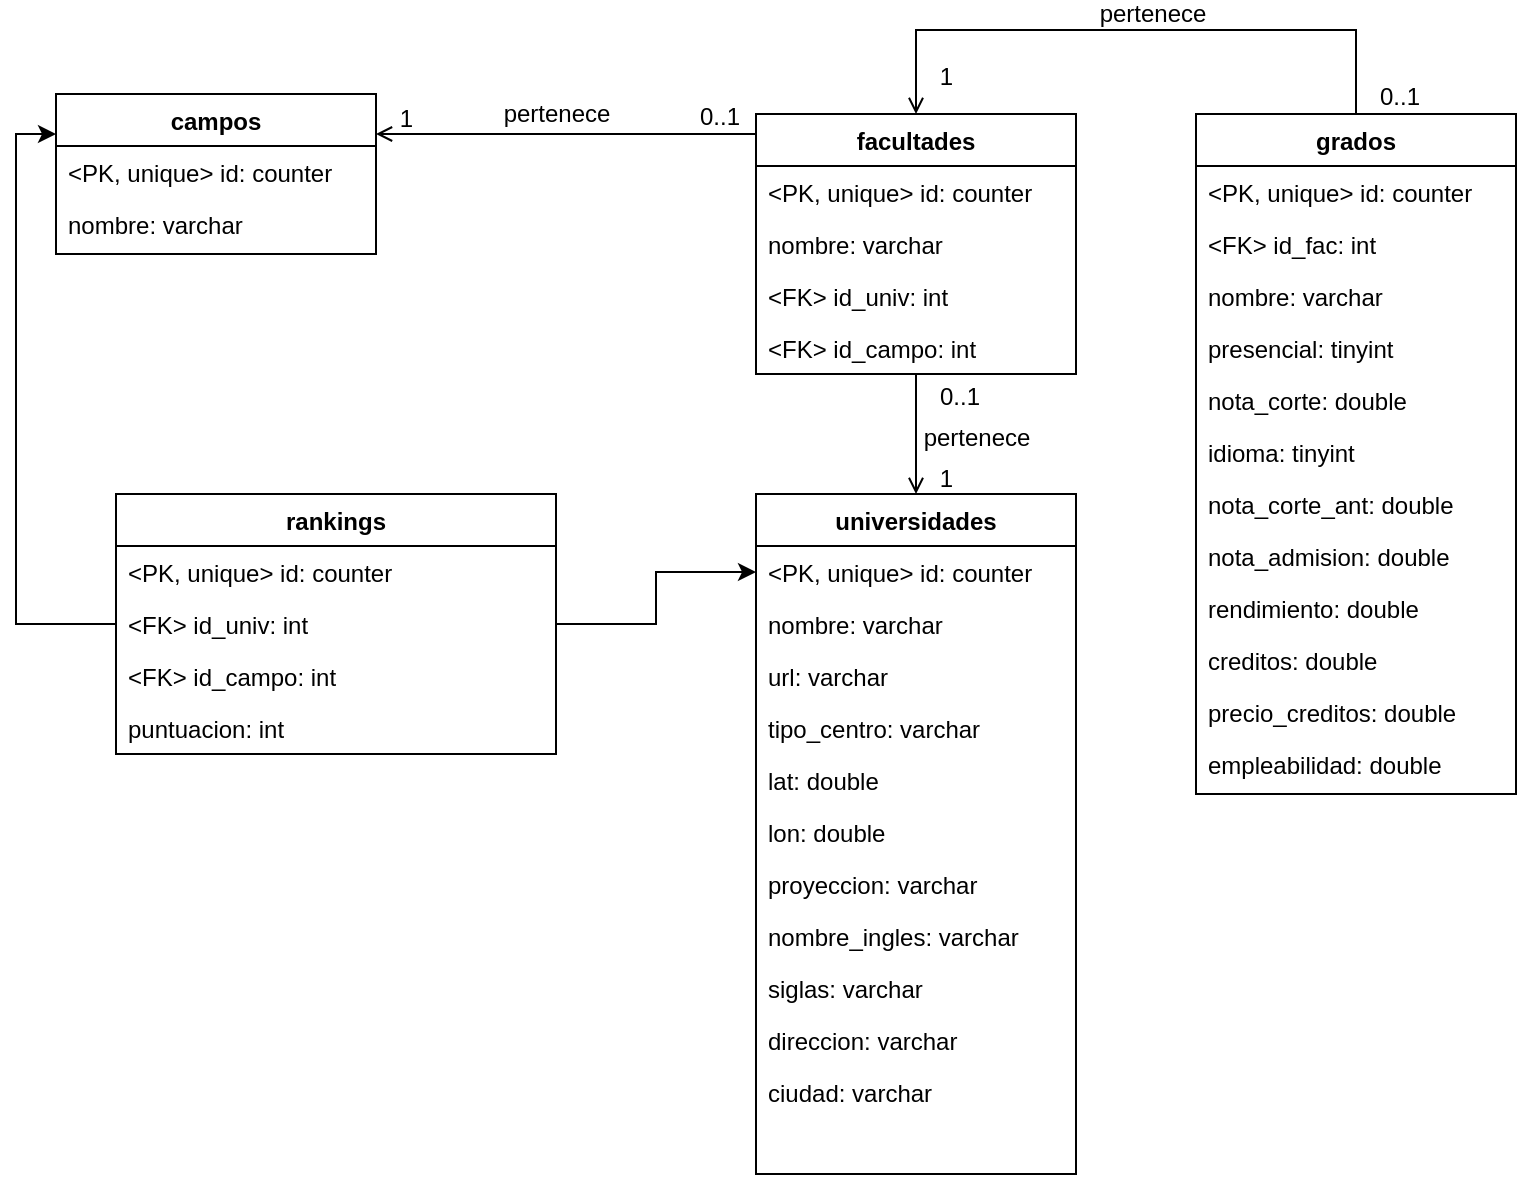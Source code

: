 <mxfile version="21.6.2" type="device">
  <diagram id="C5RBs43oDa-KdzZeNtuy" name="Page-1">
    <mxGraphModel dx="2429" dy="795" grid="1" gridSize="10" guides="1" tooltips="1" connect="1" arrows="1" fold="1" page="1" pageScale="1" pageWidth="827" pageHeight="1169" math="0" shadow="0">
      <root>
        <mxCell id="WIyWlLk6GJQsqaUBKTNV-0" />
        <mxCell id="WIyWlLk6GJQsqaUBKTNV-1" parent="WIyWlLk6GJQsqaUBKTNV-0" />
        <mxCell id="zkfFHV4jXpPFQw0GAbJ--0" value="universidades" style="swimlane;fontStyle=1;align=center;verticalAlign=top;childLayout=stackLayout;horizontal=1;startSize=26;horizontalStack=0;resizeParent=1;resizeLast=0;collapsible=1;marginBottom=0;rounded=0;shadow=0;strokeWidth=1;" parent="WIyWlLk6GJQsqaUBKTNV-1" vertex="1">
          <mxGeometry x="280" y="510" width="160" height="340" as="geometry">
            <mxRectangle x="230" y="140" width="160" height="26" as="alternateBounds" />
          </mxGeometry>
        </mxCell>
        <mxCell id="zkfFHV4jXpPFQw0GAbJ--1" value="&lt;PK, unique&gt; id: counter" style="text;align=left;verticalAlign=top;spacingLeft=4;spacingRight=4;overflow=hidden;rotatable=0;points=[[0,0.5],[1,0.5]];portConstraint=eastwest;" parent="zkfFHV4jXpPFQw0GAbJ--0" vertex="1">
          <mxGeometry y="26" width="160" height="26" as="geometry" />
        </mxCell>
        <mxCell id="zkfFHV4jXpPFQw0GAbJ--2" value="nombre: varchar" style="text;align=left;verticalAlign=top;spacingLeft=4;spacingRight=4;overflow=hidden;rotatable=0;points=[[0,0.5],[1,0.5]];portConstraint=eastwest;rounded=0;shadow=0;html=0;" parent="zkfFHV4jXpPFQw0GAbJ--0" vertex="1">
          <mxGeometry y="52" width="160" height="26" as="geometry" />
        </mxCell>
        <mxCell id="zkfFHV4jXpPFQw0GAbJ--3" value="url: varchar" style="text;align=left;verticalAlign=top;spacingLeft=4;spacingRight=4;overflow=hidden;rotatable=0;points=[[0,0.5],[1,0.5]];portConstraint=eastwest;rounded=0;shadow=0;html=0;" parent="zkfFHV4jXpPFQw0GAbJ--0" vertex="1">
          <mxGeometry y="78" width="160" height="26" as="geometry" />
        </mxCell>
        <mxCell id="myhcjiH7Dwa2Z0WYVFZh-0" value="tipo_centro: varchar" style="text;align=left;verticalAlign=top;spacingLeft=4;spacingRight=4;overflow=hidden;rotatable=0;points=[[0,0.5],[1,0.5]];portConstraint=eastwest;rounded=0;shadow=0;html=0;" parent="zkfFHV4jXpPFQw0GAbJ--0" vertex="1">
          <mxGeometry y="104" width="160" height="26" as="geometry" />
        </mxCell>
        <mxCell id="59U4KAV4j-UvbmrzfRAn-0" value="lat: double" style="text;align=left;verticalAlign=top;spacingLeft=4;spacingRight=4;overflow=hidden;rotatable=0;points=[[0,0.5],[1,0.5]];portConstraint=eastwest;rounded=0;shadow=0;html=0;" vertex="1" parent="zkfFHV4jXpPFQw0GAbJ--0">
          <mxGeometry y="130" width="160" height="26" as="geometry" />
        </mxCell>
        <mxCell id="59U4KAV4j-UvbmrzfRAn-1" value="lon: double" style="text;align=left;verticalAlign=top;spacingLeft=4;spacingRight=4;overflow=hidden;rotatable=0;points=[[0,0.5],[1,0.5]];portConstraint=eastwest;rounded=0;shadow=0;html=0;" vertex="1" parent="zkfFHV4jXpPFQw0GAbJ--0">
          <mxGeometry y="156" width="160" height="26" as="geometry" />
        </mxCell>
        <mxCell id="59U4KAV4j-UvbmrzfRAn-2" value="proyeccion: varchar" style="text;align=left;verticalAlign=top;spacingLeft=4;spacingRight=4;overflow=hidden;rotatable=0;points=[[0,0.5],[1,0.5]];portConstraint=eastwest;rounded=0;shadow=0;html=0;" vertex="1" parent="zkfFHV4jXpPFQw0GAbJ--0">
          <mxGeometry y="182" width="160" height="26" as="geometry" />
        </mxCell>
        <mxCell id="59U4KAV4j-UvbmrzfRAn-3" value="nombre_ingles: varchar" style="text;align=left;verticalAlign=top;spacingLeft=4;spacingRight=4;overflow=hidden;rotatable=0;points=[[0,0.5],[1,0.5]];portConstraint=eastwest;rounded=0;shadow=0;html=0;" vertex="1" parent="zkfFHV4jXpPFQw0GAbJ--0">
          <mxGeometry y="208" width="160" height="26" as="geometry" />
        </mxCell>
        <mxCell id="59U4KAV4j-UvbmrzfRAn-4" value="siglas: varchar" style="text;align=left;verticalAlign=top;spacingLeft=4;spacingRight=4;overflow=hidden;rotatable=0;points=[[0,0.5],[1,0.5]];portConstraint=eastwest;rounded=0;shadow=0;html=0;" vertex="1" parent="zkfFHV4jXpPFQw0GAbJ--0">
          <mxGeometry y="234" width="160" height="26" as="geometry" />
        </mxCell>
        <mxCell id="59U4KAV4j-UvbmrzfRAn-5" value="direccion: varchar" style="text;align=left;verticalAlign=top;spacingLeft=4;spacingRight=4;overflow=hidden;rotatable=0;points=[[0,0.5],[1,0.5]];portConstraint=eastwest;rounded=0;shadow=0;html=0;" vertex="1" parent="zkfFHV4jXpPFQw0GAbJ--0">
          <mxGeometry y="260" width="160" height="26" as="geometry" />
        </mxCell>
        <mxCell id="59U4KAV4j-UvbmrzfRAn-17" value="ciudad: varchar" style="text;align=left;verticalAlign=top;spacingLeft=4;spacingRight=4;overflow=hidden;rotatable=0;points=[[0,0.5],[1,0.5]];portConstraint=eastwest;rounded=0;shadow=0;html=0;" vertex="1" parent="zkfFHV4jXpPFQw0GAbJ--0">
          <mxGeometry y="286" width="160" height="26" as="geometry" />
        </mxCell>
        <mxCell id="zkfFHV4jXpPFQw0GAbJ--17" value="facultades" style="swimlane;fontStyle=1;align=center;verticalAlign=top;childLayout=stackLayout;horizontal=1;startSize=26;horizontalStack=0;resizeParent=1;resizeLast=0;collapsible=1;marginBottom=0;rounded=0;shadow=0;strokeWidth=1;" parent="WIyWlLk6GJQsqaUBKTNV-1" vertex="1">
          <mxGeometry x="280" y="320" width="160" height="130" as="geometry">
            <mxRectangle x="550" y="140" width="160" height="26" as="alternateBounds" />
          </mxGeometry>
        </mxCell>
        <mxCell id="zkfFHV4jXpPFQw0GAbJ--18" value="&lt;PK, unique&gt; id: counter" style="text;align=left;verticalAlign=top;spacingLeft=4;spacingRight=4;overflow=hidden;rotatable=0;points=[[0,0.5],[1,0.5]];portConstraint=eastwest;" parent="zkfFHV4jXpPFQw0GAbJ--17" vertex="1">
          <mxGeometry y="26" width="160" height="26" as="geometry" />
        </mxCell>
        <mxCell id="zkfFHV4jXpPFQw0GAbJ--19" value="nombre: varchar" style="text;align=left;verticalAlign=top;spacingLeft=4;spacingRight=4;overflow=hidden;rotatable=0;points=[[0,0.5],[1,0.5]];portConstraint=eastwest;rounded=0;shadow=0;html=0;" parent="zkfFHV4jXpPFQw0GAbJ--17" vertex="1">
          <mxGeometry y="52" width="160" height="26" as="geometry" />
        </mxCell>
        <mxCell id="zkfFHV4jXpPFQw0GAbJ--20" value="&lt;FK&gt; id_univ: int" style="text;align=left;verticalAlign=top;spacingLeft=4;spacingRight=4;overflow=hidden;rotatable=0;points=[[0,0.5],[1,0.5]];portConstraint=eastwest;rounded=0;shadow=0;html=0;" parent="zkfFHV4jXpPFQw0GAbJ--17" vertex="1">
          <mxGeometry y="78" width="160" height="26" as="geometry" />
        </mxCell>
        <mxCell id="59U4KAV4j-UvbmrzfRAn-38" value="&lt;FK&gt; id_campo: int" style="text;align=left;verticalAlign=top;spacingLeft=4;spacingRight=4;overflow=hidden;rotatable=0;points=[[0,0.5],[1,0.5]];portConstraint=eastwest;rounded=0;shadow=0;html=0;" vertex="1" parent="zkfFHV4jXpPFQw0GAbJ--17">
          <mxGeometry y="104" width="160" height="26" as="geometry" />
        </mxCell>
        <mxCell id="zkfFHV4jXpPFQw0GAbJ--26" value="" style="endArrow=open;shadow=0;strokeWidth=1;rounded=0;endFill=1;edgeStyle=elbowEdgeStyle;elbow=vertical;exitX=0.5;exitY=1;exitDx=0;exitDy=0;entryX=0.5;entryY=0;entryDx=0;entryDy=0;" parent="WIyWlLk6GJQsqaUBKTNV-1" source="zkfFHV4jXpPFQw0GAbJ--17" target="zkfFHV4jXpPFQw0GAbJ--0" edge="1">
          <mxGeometry x="0.5" y="41" relative="1" as="geometry">
            <mxPoint x="380" y="192" as="sourcePoint" />
            <mxPoint x="380" y="180" as="targetPoint" />
            <mxPoint x="-40" y="32" as="offset" />
            <Array as="points" />
          </mxGeometry>
        </mxCell>
        <mxCell id="zkfFHV4jXpPFQw0GAbJ--27" value="0..1" style="resizable=0;align=left;verticalAlign=bottom;labelBackgroundColor=none;fontSize=12;" parent="zkfFHV4jXpPFQw0GAbJ--26" connectable="0" vertex="1">
          <mxGeometry x="-1" relative="1" as="geometry">
            <mxPoint x="10" y="20" as="offset" />
          </mxGeometry>
        </mxCell>
        <mxCell id="zkfFHV4jXpPFQw0GAbJ--28" value="1" style="resizable=0;align=right;verticalAlign=bottom;labelBackgroundColor=none;fontSize=12;" parent="zkfFHV4jXpPFQw0GAbJ--26" connectable="0" vertex="1">
          <mxGeometry x="1" relative="1" as="geometry">
            <mxPoint x="20" y="1" as="offset" />
          </mxGeometry>
        </mxCell>
        <mxCell id="zkfFHV4jXpPFQw0GAbJ--29" value="pertenece" style="text;html=1;resizable=0;points=[];;align=center;verticalAlign=middle;labelBackgroundColor=none;rounded=0;shadow=0;strokeWidth=1;fontSize=12;" parent="zkfFHV4jXpPFQw0GAbJ--26" vertex="1" connectable="0">
          <mxGeometry x="0.5" y="49" relative="1" as="geometry">
            <mxPoint x="-19" y="-13" as="offset" />
          </mxGeometry>
        </mxCell>
        <mxCell id="myhcjiH7Dwa2Z0WYVFZh-7" value="grados" style="swimlane;fontStyle=1;align=center;verticalAlign=top;childLayout=stackLayout;horizontal=1;startSize=26;horizontalStack=0;resizeParent=1;resizeLast=0;collapsible=1;marginBottom=0;rounded=0;shadow=0;strokeWidth=1;" parent="WIyWlLk6GJQsqaUBKTNV-1" vertex="1">
          <mxGeometry x="500" y="320" width="160" height="340" as="geometry">
            <mxRectangle x="550" y="140" width="160" height="26" as="alternateBounds" />
          </mxGeometry>
        </mxCell>
        <mxCell id="myhcjiH7Dwa2Z0WYVFZh-8" value="&lt;PK, unique&gt; id: counter" style="text;align=left;verticalAlign=top;spacingLeft=4;spacingRight=4;overflow=hidden;rotatable=0;points=[[0,0.5],[1,0.5]];portConstraint=eastwest;" parent="myhcjiH7Dwa2Z0WYVFZh-7" vertex="1">
          <mxGeometry y="26" width="160" height="26" as="geometry" />
        </mxCell>
        <mxCell id="myhcjiH7Dwa2Z0WYVFZh-9" value="&lt;FK&gt; id_fac: int" style="text;align=left;verticalAlign=top;spacingLeft=4;spacingRight=4;overflow=hidden;rotatable=0;points=[[0,0.5],[1,0.5]];portConstraint=eastwest;rounded=0;shadow=0;html=0;" parent="myhcjiH7Dwa2Z0WYVFZh-7" vertex="1">
          <mxGeometry y="52" width="160" height="26" as="geometry" />
        </mxCell>
        <mxCell id="myhcjiH7Dwa2Z0WYVFZh-17" value="nombre: varchar" style="text;align=left;verticalAlign=top;spacingLeft=4;spacingRight=4;overflow=hidden;rotatable=0;points=[[0,0.5],[1,0.5]];portConstraint=eastwest;rounded=0;shadow=0;html=0;" parent="myhcjiH7Dwa2Z0WYVFZh-7" vertex="1">
          <mxGeometry y="78" width="160" height="26" as="geometry" />
        </mxCell>
        <mxCell id="myhcjiH7Dwa2Z0WYVFZh-18" value="presencial: tinyint" style="text;align=left;verticalAlign=top;spacingLeft=4;spacingRight=4;overflow=hidden;rotatable=0;points=[[0,0.5],[1,0.5]];portConstraint=eastwest;rounded=0;shadow=0;html=0;" parent="myhcjiH7Dwa2Z0WYVFZh-7" vertex="1">
          <mxGeometry y="104" width="160" height="26" as="geometry" />
        </mxCell>
        <mxCell id="myhcjiH7Dwa2Z0WYVFZh-19" value="nota_corte: double" style="text;align=left;verticalAlign=top;spacingLeft=4;spacingRight=4;overflow=hidden;rotatable=0;points=[[0,0.5],[1,0.5]];portConstraint=eastwest;rounded=0;shadow=0;html=0;" parent="myhcjiH7Dwa2Z0WYVFZh-7" vertex="1">
          <mxGeometry y="130" width="160" height="26" as="geometry" />
        </mxCell>
        <mxCell id="myhcjiH7Dwa2Z0WYVFZh-20" value="idioma: tinyint" style="text;align=left;verticalAlign=top;spacingLeft=4;spacingRight=4;overflow=hidden;rotatable=0;points=[[0,0.5],[1,0.5]];portConstraint=eastwest;rounded=0;shadow=0;html=0;" parent="myhcjiH7Dwa2Z0WYVFZh-7" vertex="1">
          <mxGeometry y="156" width="160" height="26" as="geometry" />
        </mxCell>
        <mxCell id="myhcjiH7Dwa2Z0WYVFZh-21" value="nota_corte_ant: double" style="text;align=left;verticalAlign=top;spacingLeft=4;spacingRight=4;overflow=hidden;rotatable=0;points=[[0,0.5],[1,0.5]];portConstraint=eastwest;rounded=0;shadow=0;html=0;" parent="myhcjiH7Dwa2Z0WYVFZh-7" vertex="1">
          <mxGeometry y="182" width="160" height="26" as="geometry" />
        </mxCell>
        <mxCell id="myhcjiH7Dwa2Z0WYVFZh-22" value="nota_admision: double" style="text;align=left;verticalAlign=top;spacingLeft=4;spacingRight=4;overflow=hidden;rotatable=0;points=[[0,0.5],[1,0.5]];portConstraint=eastwest;rounded=0;shadow=0;html=0;" parent="myhcjiH7Dwa2Z0WYVFZh-7" vertex="1">
          <mxGeometry y="208" width="160" height="26" as="geometry" />
        </mxCell>
        <mxCell id="myhcjiH7Dwa2Z0WYVFZh-23" value="rendimiento: double" style="text;align=left;verticalAlign=top;spacingLeft=4;spacingRight=4;overflow=hidden;rotatable=0;points=[[0,0.5],[1,0.5]];portConstraint=eastwest;rounded=0;shadow=0;html=0;" parent="myhcjiH7Dwa2Z0WYVFZh-7" vertex="1">
          <mxGeometry y="234" width="160" height="26" as="geometry" />
        </mxCell>
        <mxCell id="myhcjiH7Dwa2Z0WYVFZh-24" value="creditos: double" style="text;align=left;verticalAlign=top;spacingLeft=4;spacingRight=4;overflow=hidden;rotatable=0;points=[[0,0.5],[1,0.5]];portConstraint=eastwest;rounded=0;shadow=0;html=0;" parent="myhcjiH7Dwa2Z0WYVFZh-7" vertex="1">
          <mxGeometry y="260" width="160" height="26" as="geometry" />
        </mxCell>
        <mxCell id="myhcjiH7Dwa2Z0WYVFZh-25" value="precio_creditos: double" style="text;align=left;verticalAlign=top;spacingLeft=4;spacingRight=4;overflow=hidden;rotatable=0;points=[[0,0.5],[1,0.5]];portConstraint=eastwest;rounded=0;shadow=0;html=0;" parent="myhcjiH7Dwa2Z0WYVFZh-7" vertex="1">
          <mxGeometry y="286" width="160" height="26" as="geometry" />
        </mxCell>
        <mxCell id="myhcjiH7Dwa2Z0WYVFZh-26" value="empleabilidad: double" style="text;align=left;verticalAlign=top;spacingLeft=4;spacingRight=4;overflow=hidden;rotatable=0;points=[[0,0.5],[1,0.5]];portConstraint=eastwest;rounded=0;shadow=0;html=0;" parent="myhcjiH7Dwa2Z0WYVFZh-7" vertex="1">
          <mxGeometry y="312" width="160" height="26" as="geometry" />
        </mxCell>
        <mxCell id="myhcjiH7Dwa2Z0WYVFZh-11" value="" style="endArrow=open;shadow=0;strokeWidth=1;rounded=0;endFill=1;edgeStyle=elbowEdgeStyle;elbow=vertical;exitX=0.5;exitY=0;exitDx=0;exitDy=0;entryX=0.5;entryY=0;entryDx=0;entryDy=0;" parent="WIyWlLk6GJQsqaUBKTNV-1" source="myhcjiH7Dwa2Z0WYVFZh-7" target="zkfFHV4jXpPFQw0GAbJ--17" edge="1">
          <mxGeometry x="0.5" y="41" relative="1" as="geometry">
            <mxPoint x="510" y="195" as="sourcePoint" />
            <mxPoint x="360" y="168" as="targetPoint" />
            <mxPoint x="-40" y="32" as="offset" />
            <Array as="points">
              <mxPoint x="500" y="278" />
            </Array>
          </mxGeometry>
        </mxCell>
        <mxCell id="myhcjiH7Dwa2Z0WYVFZh-12" value="0..1" style="resizable=0;align=left;verticalAlign=bottom;labelBackgroundColor=none;fontSize=12;" parent="myhcjiH7Dwa2Z0WYVFZh-11" connectable="0" vertex="1">
          <mxGeometry x="-1" relative="1" as="geometry">
            <mxPoint x="10" as="offset" />
          </mxGeometry>
        </mxCell>
        <mxCell id="myhcjiH7Dwa2Z0WYVFZh-13" value="1" style="resizable=0;align=right;verticalAlign=bottom;labelBackgroundColor=none;fontSize=12;" parent="myhcjiH7Dwa2Z0WYVFZh-11" connectable="0" vertex="1">
          <mxGeometry x="1" relative="1" as="geometry">
            <mxPoint x="20" y="-10" as="offset" />
          </mxGeometry>
        </mxCell>
        <mxCell id="myhcjiH7Dwa2Z0WYVFZh-14" value="pertenece" style="text;html=1;resizable=0;points=[];;align=center;verticalAlign=middle;labelBackgroundColor=none;rounded=0;shadow=0;strokeWidth=1;fontSize=12;" parent="myhcjiH7Dwa2Z0WYVFZh-11" vertex="1" connectable="0">
          <mxGeometry x="0.5" y="49" relative="1" as="geometry">
            <mxPoint x="84" y="-57" as="offset" />
          </mxGeometry>
        </mxCell>
        <mxCell id="59U4KAV4j-UvbmrzfRAn-18" value="rankings" style="swimlane;fontStyle=1;align=center;verticalAlign=top;childLayout=stackLayout;horizontal=1;startSize=26;horizontalStack=0;resizeParent=1;resizeLast=0;collapsible=1;marginBottom=0;rounded=0;shadow=0;strokeWidth=1;" vertex="1" parent="WIyWlLk6GJQsqaUBKTNV-1">
          <mxGeometry x="-40" y="510" width="220" height="130" as="geometry">
            <mxRectangle x="230" y="140" width="160" height="26" as="alternateBounds" />
          </mxGeometry>
        </mxCell>
        <mxCell id="59U4KAV4j-UvbmrzfRAn-31" value="&lt;PK, unique&gt; id: counter" style="text;align=left;verticalAlign=top;spacingLeft=4;spacingRight=4;overflow=hidden;rotatable=0;points=[[0,0.5],[1,0.5]];portConstraint=eastwest;rounded=0;shadow=0;html=0;" vertex="1" parent="59U4KAV4j-UvbmrzfRAn-18">
          <mxGeometry y="26" width="220" height="26" as="geometry" />
        </mxCell>
        <mxCell id="59U4KAV4j-UvbmrzfRAn-49" value="&lt;FK&gt; id_univ: int" style="text;align=left;verticalAlign=top;spacingLeft=4;spacingRight=4;overflow=hidden;rotatable=0;points=[[0,0.5],[1,0.5]];portConstraint=eastwest;rounded=0;shadow=0;html=0;" vertex="1" parent="59U4KAV4j-UvbmrzfRAn-18">
          <mxGeometry y="52" width="220" height="26" as="geometry" />
        </mxCell>
        <mxCell id="59U4KAV4j-UvbmrzfRAn-50" value="&lt;FK&gt; id_campo: int" style="text;align=left;verticalAlign=top;spacingLeft=4;spacingRight=4;overflow=hidden;rotatable=0;points=[[0,0.5],[1,0.5]];portConstraint=eastwest;rounded=0;shadow=0;html=0;" vertex="1" parent="59U4KAV4j-UvbmrzfRAn-18">
          <mxGeometry y="78" width="220" height="26" as="geometry" />
        </mxCell>
        <mxCell id="59U4KAV4j-UvbmrzfRAn-51" value="puntuacion: int" style="text;align=left;verticalAlign=top;spacingLeft=4;spacingRight=4;overflow=hidden;rotatable=0;points=[[0,0.5],[1,0.5]];portConstraint=eastwest;rounded=0;shadow=0;html=0;" vertex="1" parent="59U4KAV4j-UvbmrzfRAn-18">
          <mxGeometry y="104" width="220" height="26" as="geometry" />
        </mxCell>
        <mxCell id="59U4KAV4j-UvbmrzfRAn-39" value="campos" style="swimlane;fontStyle=1;align=center;verticalAlign=top;childLayout=stackLayout;horizontal=1;startSize=26;horizontalStack=0;resizeParent=1;resizeLast=0;collapsible=1;marginBottom=0;rounded=0;shadow=0;strokeWidth=1;" vertex="1" parent="WIyWlLk6GJQsqaUBKTNV-1">
          <mxGeometry x="-70" y="310" width="160" height="80" as="geometry">
            <mxRectangle x="550" y="140" width="160" height="26" as="alternateBounds" />
          </mxGeometry>
        </mxCell>
        <mxCell id="59U4KAV4j-UvbmrzfRAn-40" value="&lt;PK, unique&gt; id: counter" style="text;align=left;verticalAlign=top;spacingLeft=4;spacingRight=4;overflow=hidden;rotatable=0;points=[[0,0.5],[1,0.5]];portConstraint=eastwest;" vertex="1" parent="59U4KAV4j-UvbmrzfRAn-39">
          <mxGeometry y="26" width="160" height="26" as="geometry" />
        </mxCell>
        <mxCell id="59U4KAV4j-UvbmrzfRAn-41" value="nombre: varchar" style="text;align=left;verticalAlign=top;spacingLeft=4;spacingRight=4;overflow=hidden;rotatable=0;points=[[0,0.5],[1,0.5]];portConstraint=eastwest;rounded=0;shadow=0;html=0;" vertex="1" parent="59U4KAV4j-UvbmrzfRAn-39">
          <mxGeometry y="52" width="160" height="28" as="geometry" />
        </mxCell>
        <mxCell id="59U4KAV4j-UvbmrzfRAn-44" value="" style="endArrow=open;shadow=0;strokeWidth=1;rounded=0;endFill=1;edgeStyle=elbowEdgeStyle;elbow=vertical;exitX=0;exitY=0.5;exitDx=0;exitDy=0;entryX=1;entryY=0.25;entryDx=0;entryDy=0;" edge="1" parent="WIyWlLk6GJQsqaUBKTNV-1" source="59U4KAV4j-UvbmrzfRAn-38" target="59U4KAV4j-UvbmrzfRAn-39">
          <mxGeometry x="0.5" y="41" relative="1" as="geometry">
            <mxPoint x="370" y="460" as="sourcePoint" />
            <mxPoint x="370" y="520" as="targetPoint" />
            <mxPoint x="-40" y="32" as="offset" />
            <Array as="points">
              <mxPoint x="220" y="330" />
              <mxPoint x="150" y="300" />
            </Array>
          </mxGeometry>
        </mxCell>
        <mxCell id="59U4KAV4j-UvbmrzfRAn-45" value="0..1" style="resizable=0;align=left;verticalAlign=bottom;labelBackgroundColor=none;fontSize=12;" connectable="0" vertex="1" parent="59U4KAV4j-UvbmrzfRAn-44">
          <mxGeometry x="-1" relative="1" as="geometry">
            <mxPoint x="-30" y="-107" as="offset" />
          </mxGeometry>
        </mxCell>
        <mxCell id="59U4KAV4j-UvbmrzfRAn-46" value="1" style="resizable=0;align=right;verticalAlign=bottom;labelBackgroundColor=none;fontSize=12;" connectable="0" vertex="1" parent="59U4KAV4j-UvbmrzfRAn-44">
          <mxGeometry x="1" relative="1" as="geometry">
            <mxPoint x="20" y="1" as="offset" />
          </mxGeometry>
        </mxCell>
        <mxCell id="59U4KAV4j-UvbmrzfRAn-47" value="pertenece" style="text;html=1;resizable=0;points=[];;align=center;verticalAlign=middle;labelBackgroundColor=none;rounded=0;shadow=0;strokeWidth=1;fontSize=12;" vertex="1" connectable="0" parent="59U4KAV4j-UvbmrzfRAn-44">
          <mxGeometry x="0.5" y="49" relative="1" as="geometry">
            <mxPoint x="16" y="-59" as="offset" />
          </mxGeometry>
        </mxCell>
        <mxCell id="59U4KAV4j-UvbmrzfRAn-52" style="edgeStyle=orthogonalEdgeStyle;rounded=0;orthogonalLoop=1;jettySize=auto;html=1;entryX=0;entryY=0.25;entryDx=0;entryDy=0;" edge="1" parent="WIyWlLk6GJQsqaUBKTNV-1" source="59U4KAV4j-UvbmrzfRAn-49" target="59U4KAV4j-UvbmrzfRAn-39">
          <mxGeometry relative="1" as="geometry" />
        </mxCell>
        <mxCell id="59U4KAV4j-UvbmrzfRAn-53" style="edgeStyle=orthogonalEdgeStyle;rounded=0;orthogonalLoop=1;jettySize=auto;html=1;exitX=1;exitY=0.5;exitDx=0;exitDy=0;entryX=0;entryY=0.5;entryDx=0;entryDy=0;" edge="1" parent="WIyWlLk6GJQsqaUBKTNV-1" source="59U4KAV4j-UvbmrzfRAn-49" target="zkfFHV4jXpPFQw0GAbJ--1">
          <mxGeometry relative="1" as="geometry" />
        </mxCell>
      </root>
    </mxGraphModel>
  </diagram>
</mxfile>
